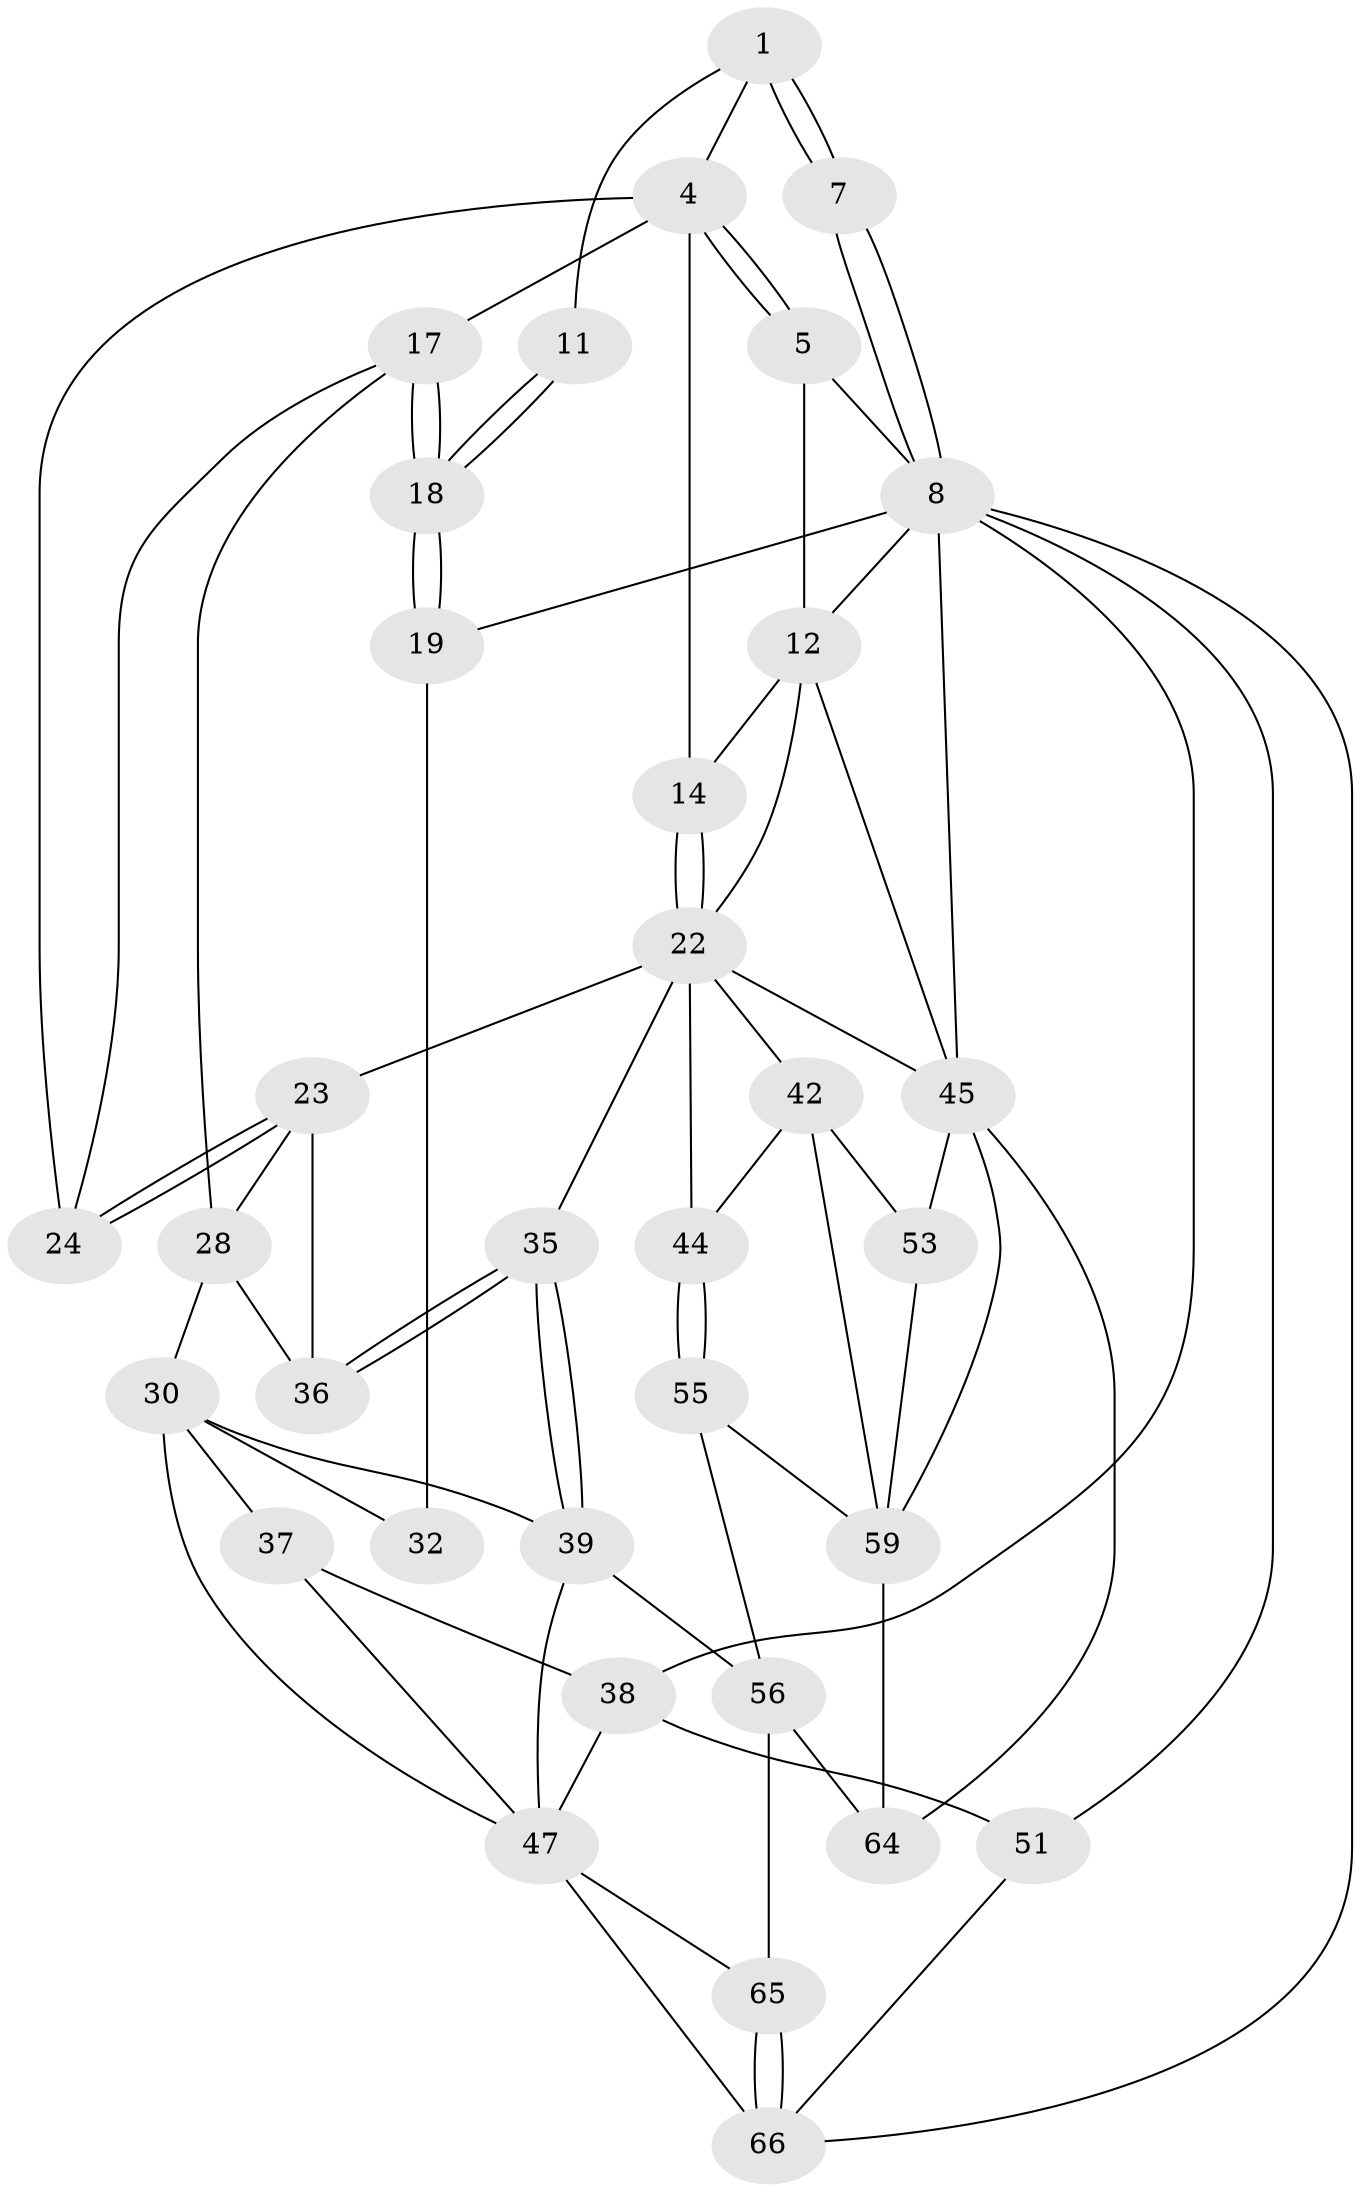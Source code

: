 // original degree distribution, {3: 0.029411764705882353, 4: 0.20588235294117646, 5: 0.5882352941176471, 6: 0.17647058823529413}
// Generated by graph-tools (version 1.1) at 2025/17/03/09/25 04:17:06]
// undirected, 34 vertices, 77 edges
graph export_dot {
graph [start="1"]
  node [color=gray90,style=filled];
  1 [pos="+0.164328880273441+0.0007332721586020167",super="+2"];
  4 [pos="+0.4339078578617329+0",super="+15"];
  5 [pos="+0.4625456153138164+0",super="+6"];
  7 [pos="+0.0049846047168911455+0.1466991433282361"];
  8 [pos="+0+0.1308372522391454",super="+21+9"];
  11 [pos="+0.16594337404113618+0.17931997203179337"];
  12 [pos="+0.5831609904944189+0",super="+13"];
  14 [pos="+0.6560067255007753+0.2058287457622903"];
  17 [pos="+0.2963190285456173+0.24998036151441405",super="+27"];
  18 [pos="+0.25894522931317404+0.26095000586116784"];
  19 [pos="+0.24884001783004664+0.2792978547967116",super="+20"];
  22 [pos="+0.7614485651704009+0.27874239144606927",super="+25"];
  23 [pos="+0.5666151488794172+0.3857335695480191",super="+33"];
  24 [pos="+0.5341076561380125+0.3433497081146922"];
  28 [pos="+0.36860845526177793+0.3455592253249897",super="+29"];
  30 [pos="+0.3654779417601573+0.5519021784540412",super="+31+40"];
  32 [pos="+0.24022327368542432+0.448221858259078"];
  35 [pos="+0.6833898070263043+0.6459418627320439"];
  36 [pos="+0.546216620921475+0.44068202567221204"];
  37 [pos="+0.2089199313951308+0.5936721037214849"];
  38 [pos="+0+0.5437342423664877",super="+50"];
  39 [pos="+0.5778028699576898+0.7078193574380965",super="+57"];
  42 [pos="+0.989756830963513+0.655409098044752",super="+43+54"];
  44 [pos="+0.7261223750522637+0.6642519484324372"];
  45 [pos="+1+1",super="+46+63"];
  47 [pos="+0.37650875344372015+0.7852722606244001",super="+61+48"];
  51 [pos="+0+0.6595203800618786"];
  53 [pos="+0.9626565678042983+0.829253521446612"];
  55 [pos="+0.6950132912664065+0.9284601705941052"];
  56 [pos="+0.6000058645690923+0.898438152380463",super="+68"];
  59 [pos="+0.8212356914749098+0.854062718039523",super="+62+60"];
  64 [pos="+0.8558115574626763+1"];
  65 [pos="+0.3188477847925711+1"];
  66 [pos="+0.20260780639034304+1",super="+67"];
  1 -- 7 [weight=2];
  1 -- 7;
  1 -- 11 [weight=2];
  1 -- 4;
  4 -- 5;
  4 -- 5;
  4 -- 24;
  4 -- 17;
  4 -- 14;
  5 -- 12;
  5 -- 8;
  7 -- 8;
  7 -- 8;
  8 -- 38;
  8 -- 66;
  8 -- 51;
  8 -- 12;
  8 -- 45;
  8 -- 19;
  11 -- 18;
  11 -- 18;
  12 -- 14;
  12 -- 45;
  12 -- 22;
  14 -- 22;
  14 -- 22;
  17 -- 18;
  17 -- 18;
  17 -- 24;
  17 -- 28;
  18 -- 19;
  18 -- 19;
  19 -- 32 [weight=2];
  22 -- 23;
  22 -- 35;
  22 -- 42;
  22 -- 45;
  22 -- 44;
  23 -- 24;
  23 -- 24;
  23 -- 28;
  23 -- 36;
  28 -- 36;
  28 -- 30;
  30 -- 32;
  30 -- 37;
  30 -- 47;
  30 -- 39;
  35 -- 36;
  35 -- 36;
  35 -- 39;
  35 -- 39;
  37 -- 38;
  37 -- 47;
  38 -- 51;
  38 -- 47;
  39 -- 56;
  39 -- 47;
  42 -- 44;
  42 -- 59;
  42 -- 53;
  44 -- 55;
  44 -- 55;
  45 -- 53;
  45 -- 64;
  45 -- 59;
  47 -- 65;
  47 -- 66;
  51 -- 66;
  53 -- 59;
  55 -- 56;
  55 -- 59;
  56 -- 65;
  56 -- 64;
  59 -- 64;
  65 -- 66;
  65 -- 66;
}
